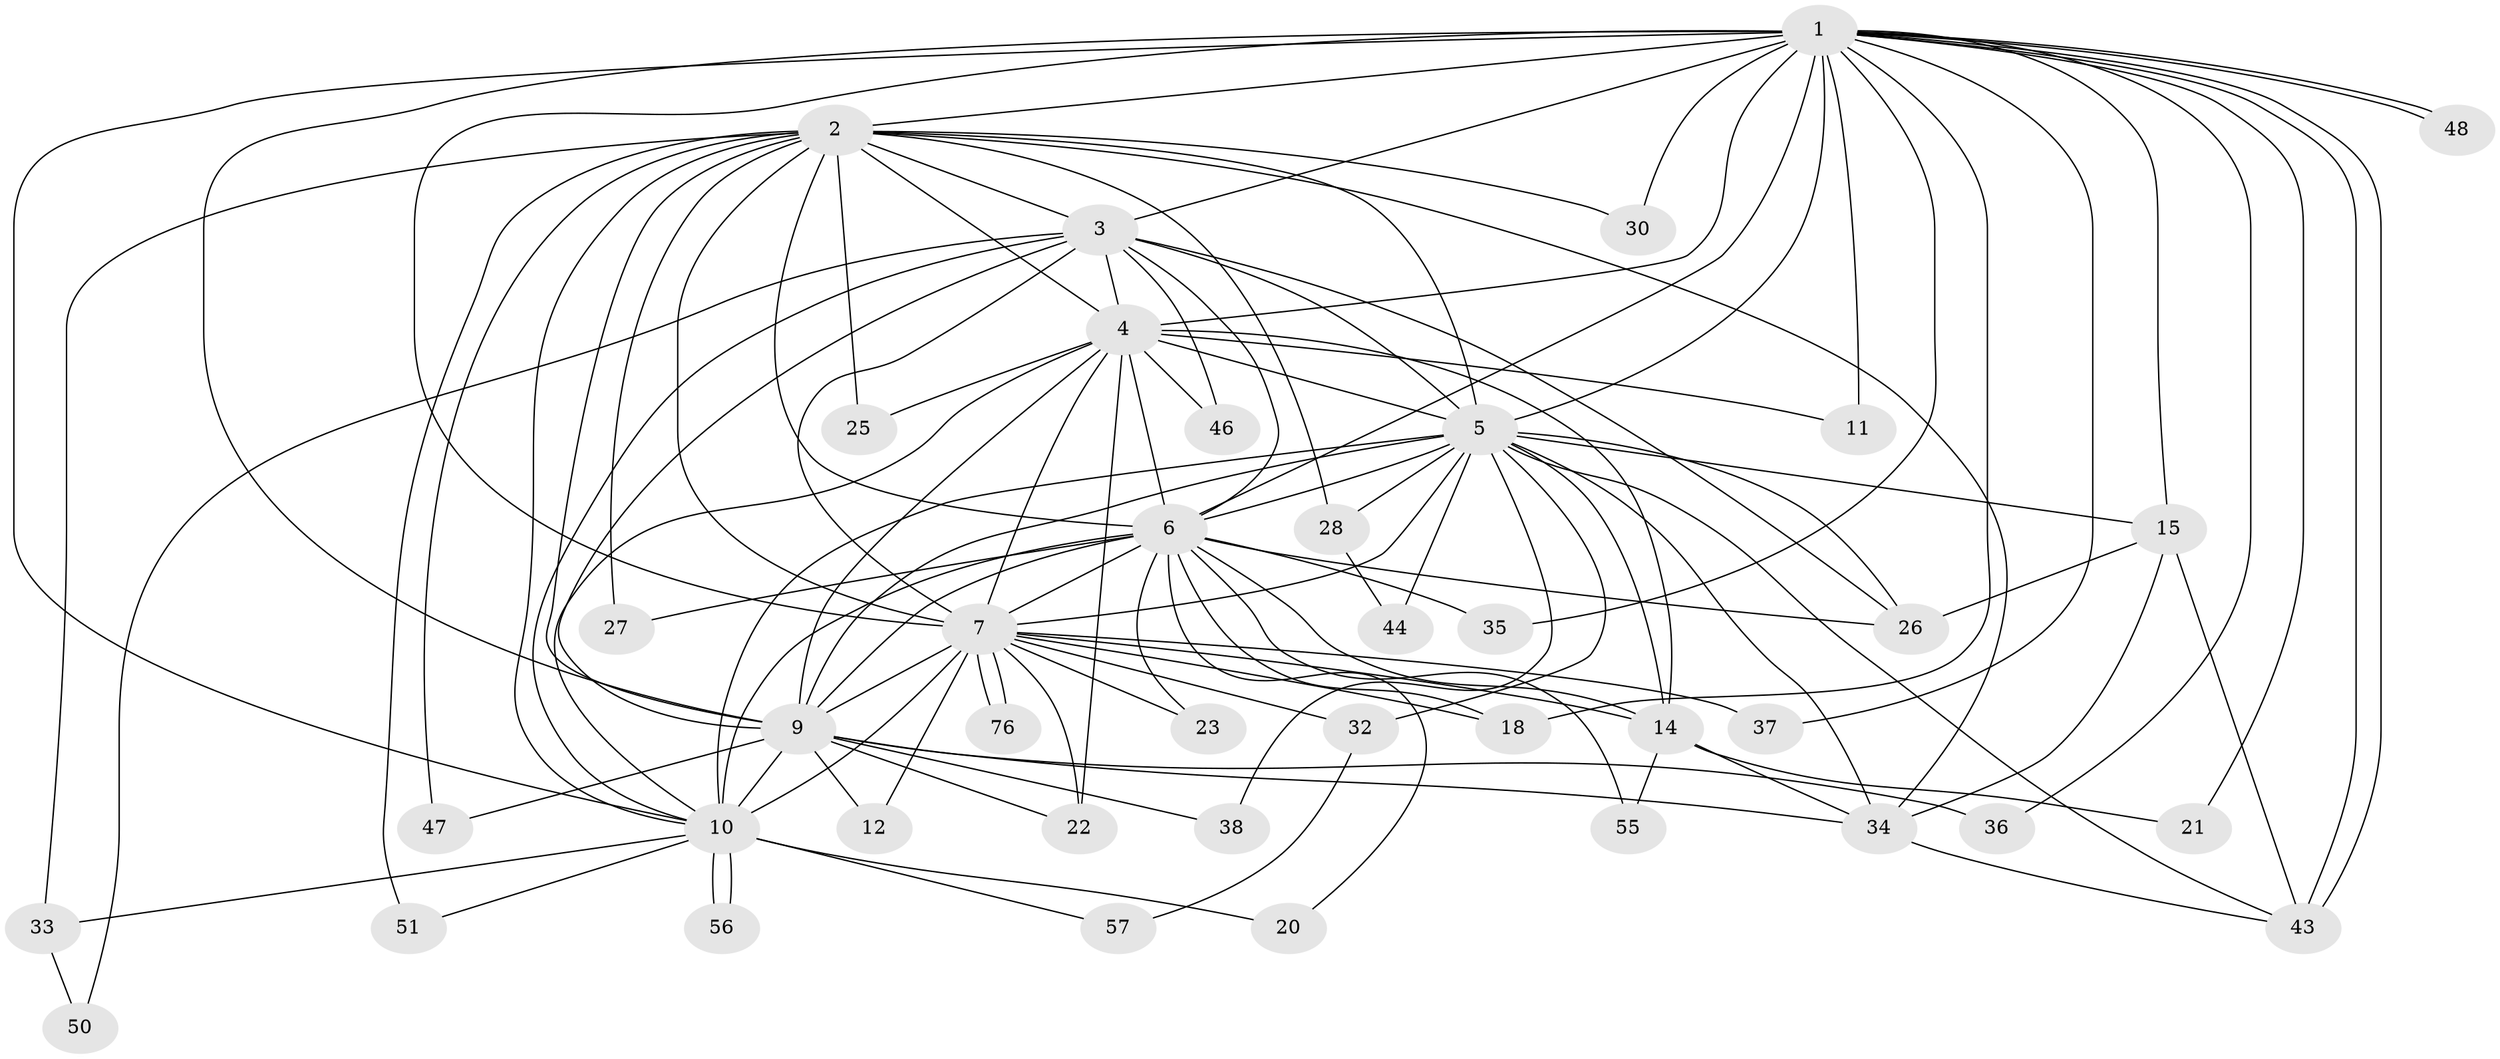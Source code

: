 // original degree distribution, {31: 0.012195121951219513, 19: 0.036585365853658534, 12: 0.012195121951219513, 18: 0.012195121951219513, 23: 0.012195121951219513, 20: 0.012195121951219513, 11: 0.012195121951219513, 22: 0.012195121951219513, 2: 0.6219512195121951, 6: 0.04878048780487805, 5: 0.012195121951219513, 3: 0.13414634146341464, 4: 0.06097560975609756}
// Generated by graph-tools (version 1.1) at 2025/13/03/09/25 04:13:56]
// undirected, 41 vertices, 112 edges
graph export_dot {
graph [start="1"]
  node [color=gray90,style=filled];
  1;
  2;
  3;
  4 [super="+40+41"];
  5 [super="+19+24+60+81+52+13+16"];
  6 [super="+17"];
  7 [super="+8+42"];
  9 [super="+58+61+69+80+64+68+39+49"];
  10;
  11;
  12;
  14 [super="+29"];
  15;
  18 [super="+54"];
  20;
  21;
  22;
  23;
  25;
  26 [super="+78"];
  27;
  28;
  30;
  32;
  33;
  34 [super="+53+63+45"];
  35;
  36;
  37;
  38;
  43 [super="+59"];
  44;
  46;
  47;
  48;
  50;
  51;
  55;
  56;
  57;
  76;
  1 -- 2;
  1 -- 3;
  1 -- 4;
  1 -- 5 [weight=4];
  1 -- 6;
  1 -- 7 [weight=4];
  1 -- 9 [weight=5];
  1 -- 10;
  1 -- 11;
  1 -- 15;
  1 -- 18 [weight=2];
  1 -- 21;
  1 -- 30;
  1 -- 35;
  1 -- 36;
  1 -- 37;
  1 -- 43;
  1 -- 43;
  1 -- 48;
  1 -- 48;
  2 -- 3;
  2 -- 4;
  2 -- 5 [weight=3];
  2 -- 6;
  2 -- 7 [weight=2];
  2 -- 9;
  2 -- 10;
  2 -- 25;
  2 -- 27;
  2 -- 28;
  2 -- 30;
  2 -- 33;
  2 -- 47;
  2 -- 51;
  2 -- 34;
  3 -- 4;
  3 -- 5;
  3 -- 6;
  3 -- 7 [weight=2];
  3 -- 9;
  3 -- 10;
  3 -- 46;
  3 -- 50;
  3 -- 26;
  4 -- 5 [weight=2];
  4 -- 6 [weight=2];
  4 -- 7 [weight=3];
  4 -- 9;
  4 -- 10;
  4 -- 11;
  4 -- 14 [weight=2];
  4 -- 22;
  4 -- 25;
  4 -- 46;
  5 -- 6 [weight=3];
  5 -- 7 [weight=6];
  5 -- 9 [weight=2];
  5 -- 10 [weight=2];
  5 -- 15;
  5 -- 28;
  5 -- 32 [weight=2];
  5 -- 34;
  5 -- 44;
  5 -- 38;
  5 -- 26;
  5 -- 43;
  5 -- 14;
  6 -- 7 [weight=2];
  6 -- 9;
  6 -- 10 [weight=2];
  6 -- 18;
  6 -- 20;
  6 -- 23;
  6 -- 26;
  6 -- 27;
  6 -- 35;
  6 -- 55;
  6 -- 14;
  7 -- 9 [weight=2];
  7 -- 10 [weight=2];
  7 -- 12;
  7 -- 14;
  7 -- 22;
  7 -- 23;
  7 -- 37;
  7 -- 76;
  7 -- 76;
  7 -- 32;
  7 -- 18;
  9 -- 10 [weight=3];
  9 -- 12;
  9 -- 36;
  9 -- 38;
  9 -- 47;
  9 -- 34;
  9 -- 22;
  10 -- 20;
  10 -- 33;
  10 -- 51;
  10 -- 56;
  10 -- 56;
  10 -- 57;
  14 -- 21;
  14 -- 34;
  14 -- 55;
  15 -- 34;
  15 -- 43;
  15 -- 26;
  28 -- 44;
  32 -- 57;
  33 -- 50;
  34 -- 43;
}
